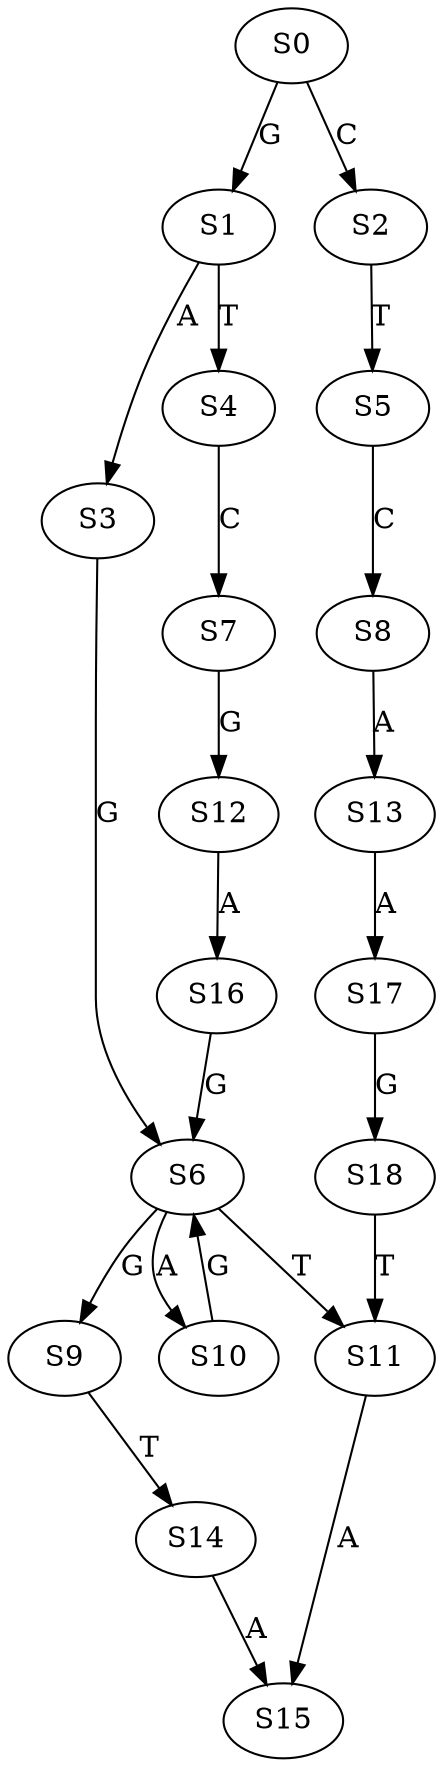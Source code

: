 strict digraph  {
	S0 -> S1 [ label = G ];
	S0 -> S2 [ label = C ];
	S1 -> S3 [ label = A ];
	S1 -> S4 [ label = T ];
	S2 -> S5 [ label = T ];
	S3 -> S6 [ label = G ];
	S4 -> S7 [ label = C ];
	S5 -> S8 [ label = C ];
	S6 -> S9 [ label = G ];
	S6 -> S10 [ label = A ];
	S6 -> S11 [ label = T ];
	S7 -> S12 [ label = G ];
	S8 -> S13 [ label = A ];
	S9 -> S14 [ label = T ];
	S10 -> S6 [ label = G ];
	S11 -> S15 [ label = A ];
	S12 -> S16 [ label = A ];
	S13 -> S17 [ label = A ];
	S14 -> S15 [ label = A ];
	S16 -> S6 [ label = G ];
	S17 -> S18 [ label = G ];
	S18 -> S11 [ label = T ];
}
